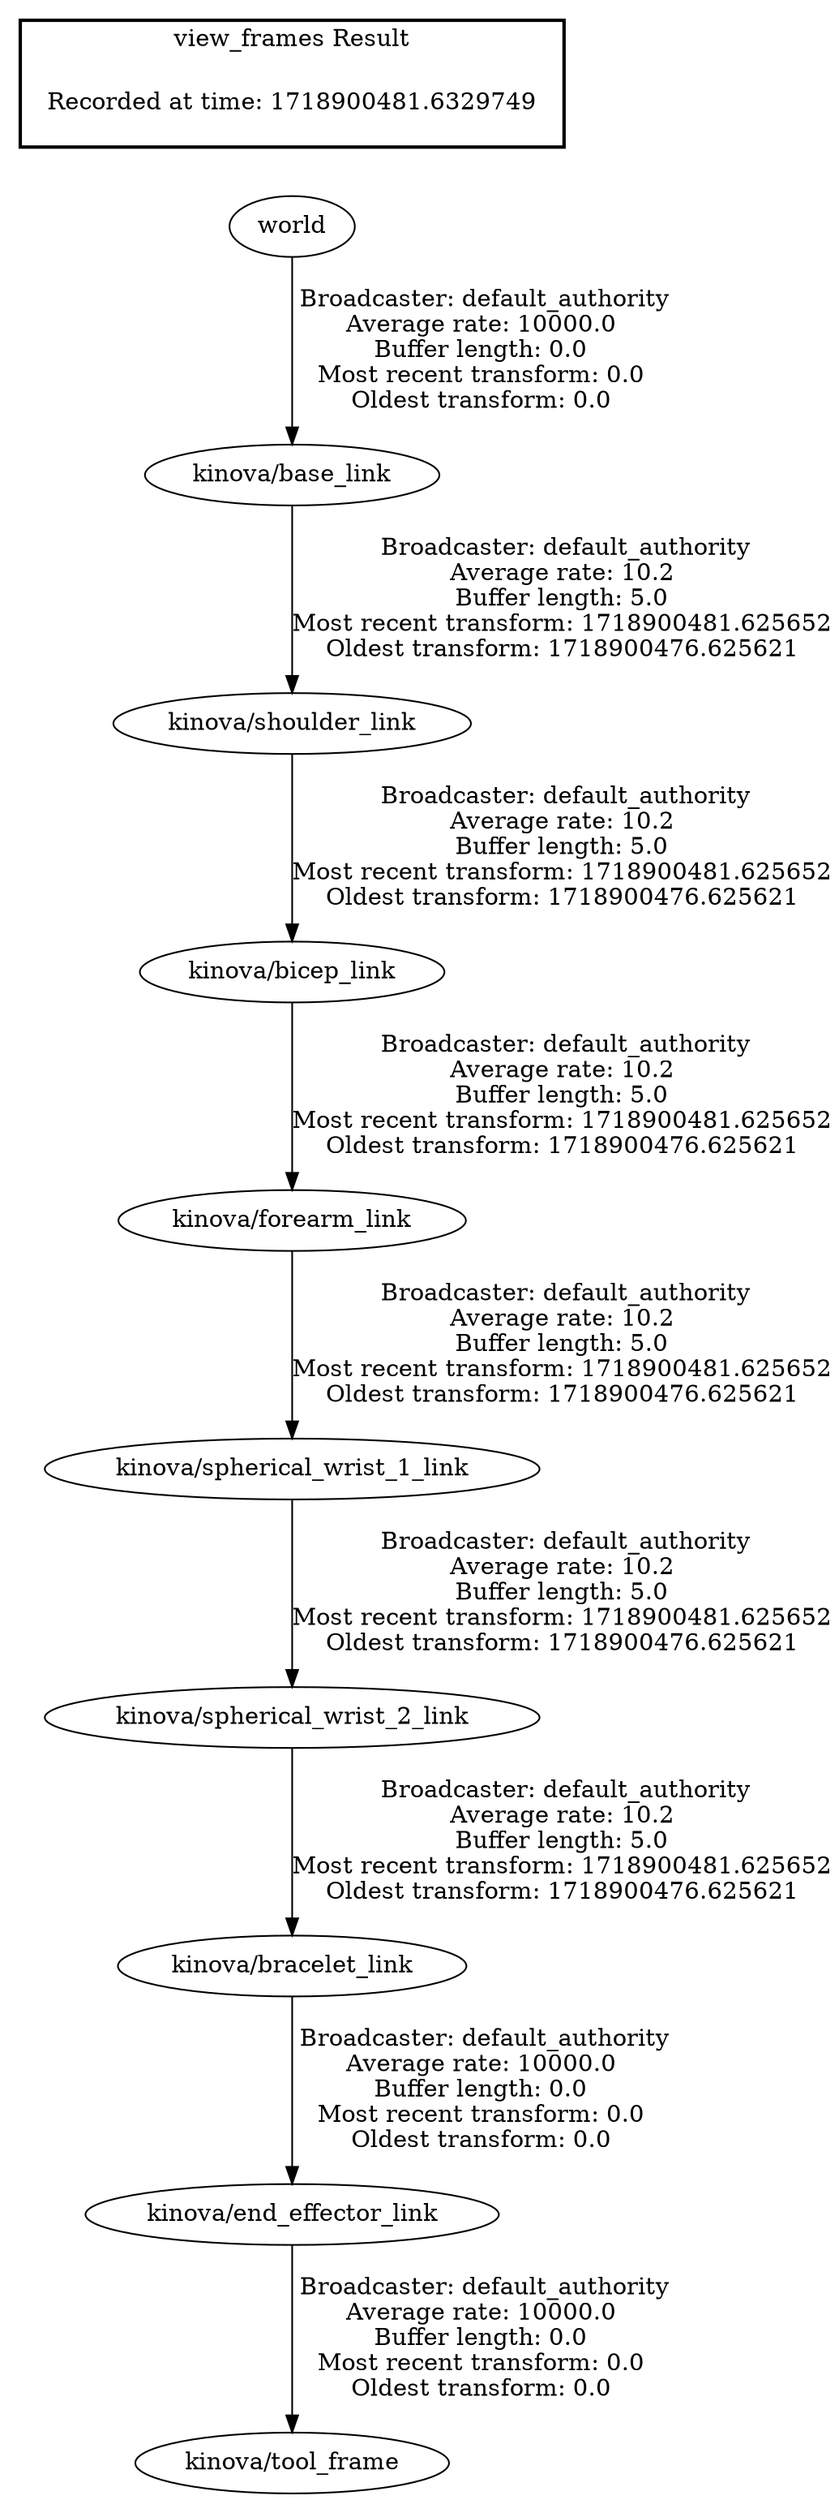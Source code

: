 digraph G {
"world" -> "kinova/base_link"[label=" Broadcaster: default_authority\nAverage rate: 10000.0\nBuffer length: 0.0\nMost recent transform: 0.0\nOldest transform: 0.0\n"];
"kinova/bracelet_link" -> "kinova/end_effector_link"[label=" Broadcaster: default_authority\nAverage rate: 10000.0\nBuffer length: 0.0\nMost recent transform: 0.0\nOldest transform: 0.0\n"];
"kinova/spherical_wrist_2_link" -> "kinova/bracelet_link"[label=" Broadcaster: default_authority\nAverage rate: 10.2\nBuffer length: 5.0\nMost recent transform: 1718900481.625652\nOldest transform: 1718900476.625621\n"];
"kinova/end_effector_link" -> "kinova/tool_frame"[label=" Broadcaster: default_authority\nAverage rate: 10000.0\nBuffer length: 0.0\nMost recent transform: 0.0\nOldest transform: 0.0\n"];
"kinova/base_link" -> "kinova/shoulder_link"[label=" Broadcaster: default_authority\nAverage rate: 10.2\nBuffer length: 5.0\nMost recent transform: 1718900481.625652\nOldest transform: 1718900476.625621\n"];
"kinova/shoulder_link" -> "kinova/bicep_link"[label=" Broadcaster: default_authority\nAverage rate: 10.2\nBuffer length: 5.0\nMost recent transform: 1718900481.625652\nOldest transform: 1718900476.625621\n"];
"kinova/bicep_link" -> "kinova/forearm_link"[label=" Broadcaster: default_authority\nAverage rate: 10.2\nBuffer length: 5.0\nMost recent transform: 1718900481.625652\nOldest transform: 1718900476.625621\n"];
"kinova/forearm_link" -> "kinova/spherical_wrist_1_link"[label=" Broadcaster: default_authority\nAverage rate: 10.2\nBuffer length: 5.0\nMost recent transform: 1718900481.625652\nOldest transform: 1718900476.625621\n"];
"kinova/spherical_wrist_1_link" -> "kinova/spherical_wrist_2_link"[label=" Broadcaster: default_authority\nAverage rate: 10.2\nBuffer length: 5.0\nMost recent transform: 1718900481.625652\nOldest transform: 1718900476.625621\n"];
edge [style=invis];
 subgraph cluster_legend { style=bold; color=black; label ="view_frames Result";
"Recorded at time: 1718900481.6329749"[ shape=plaintext ] ;
}->"world";
}